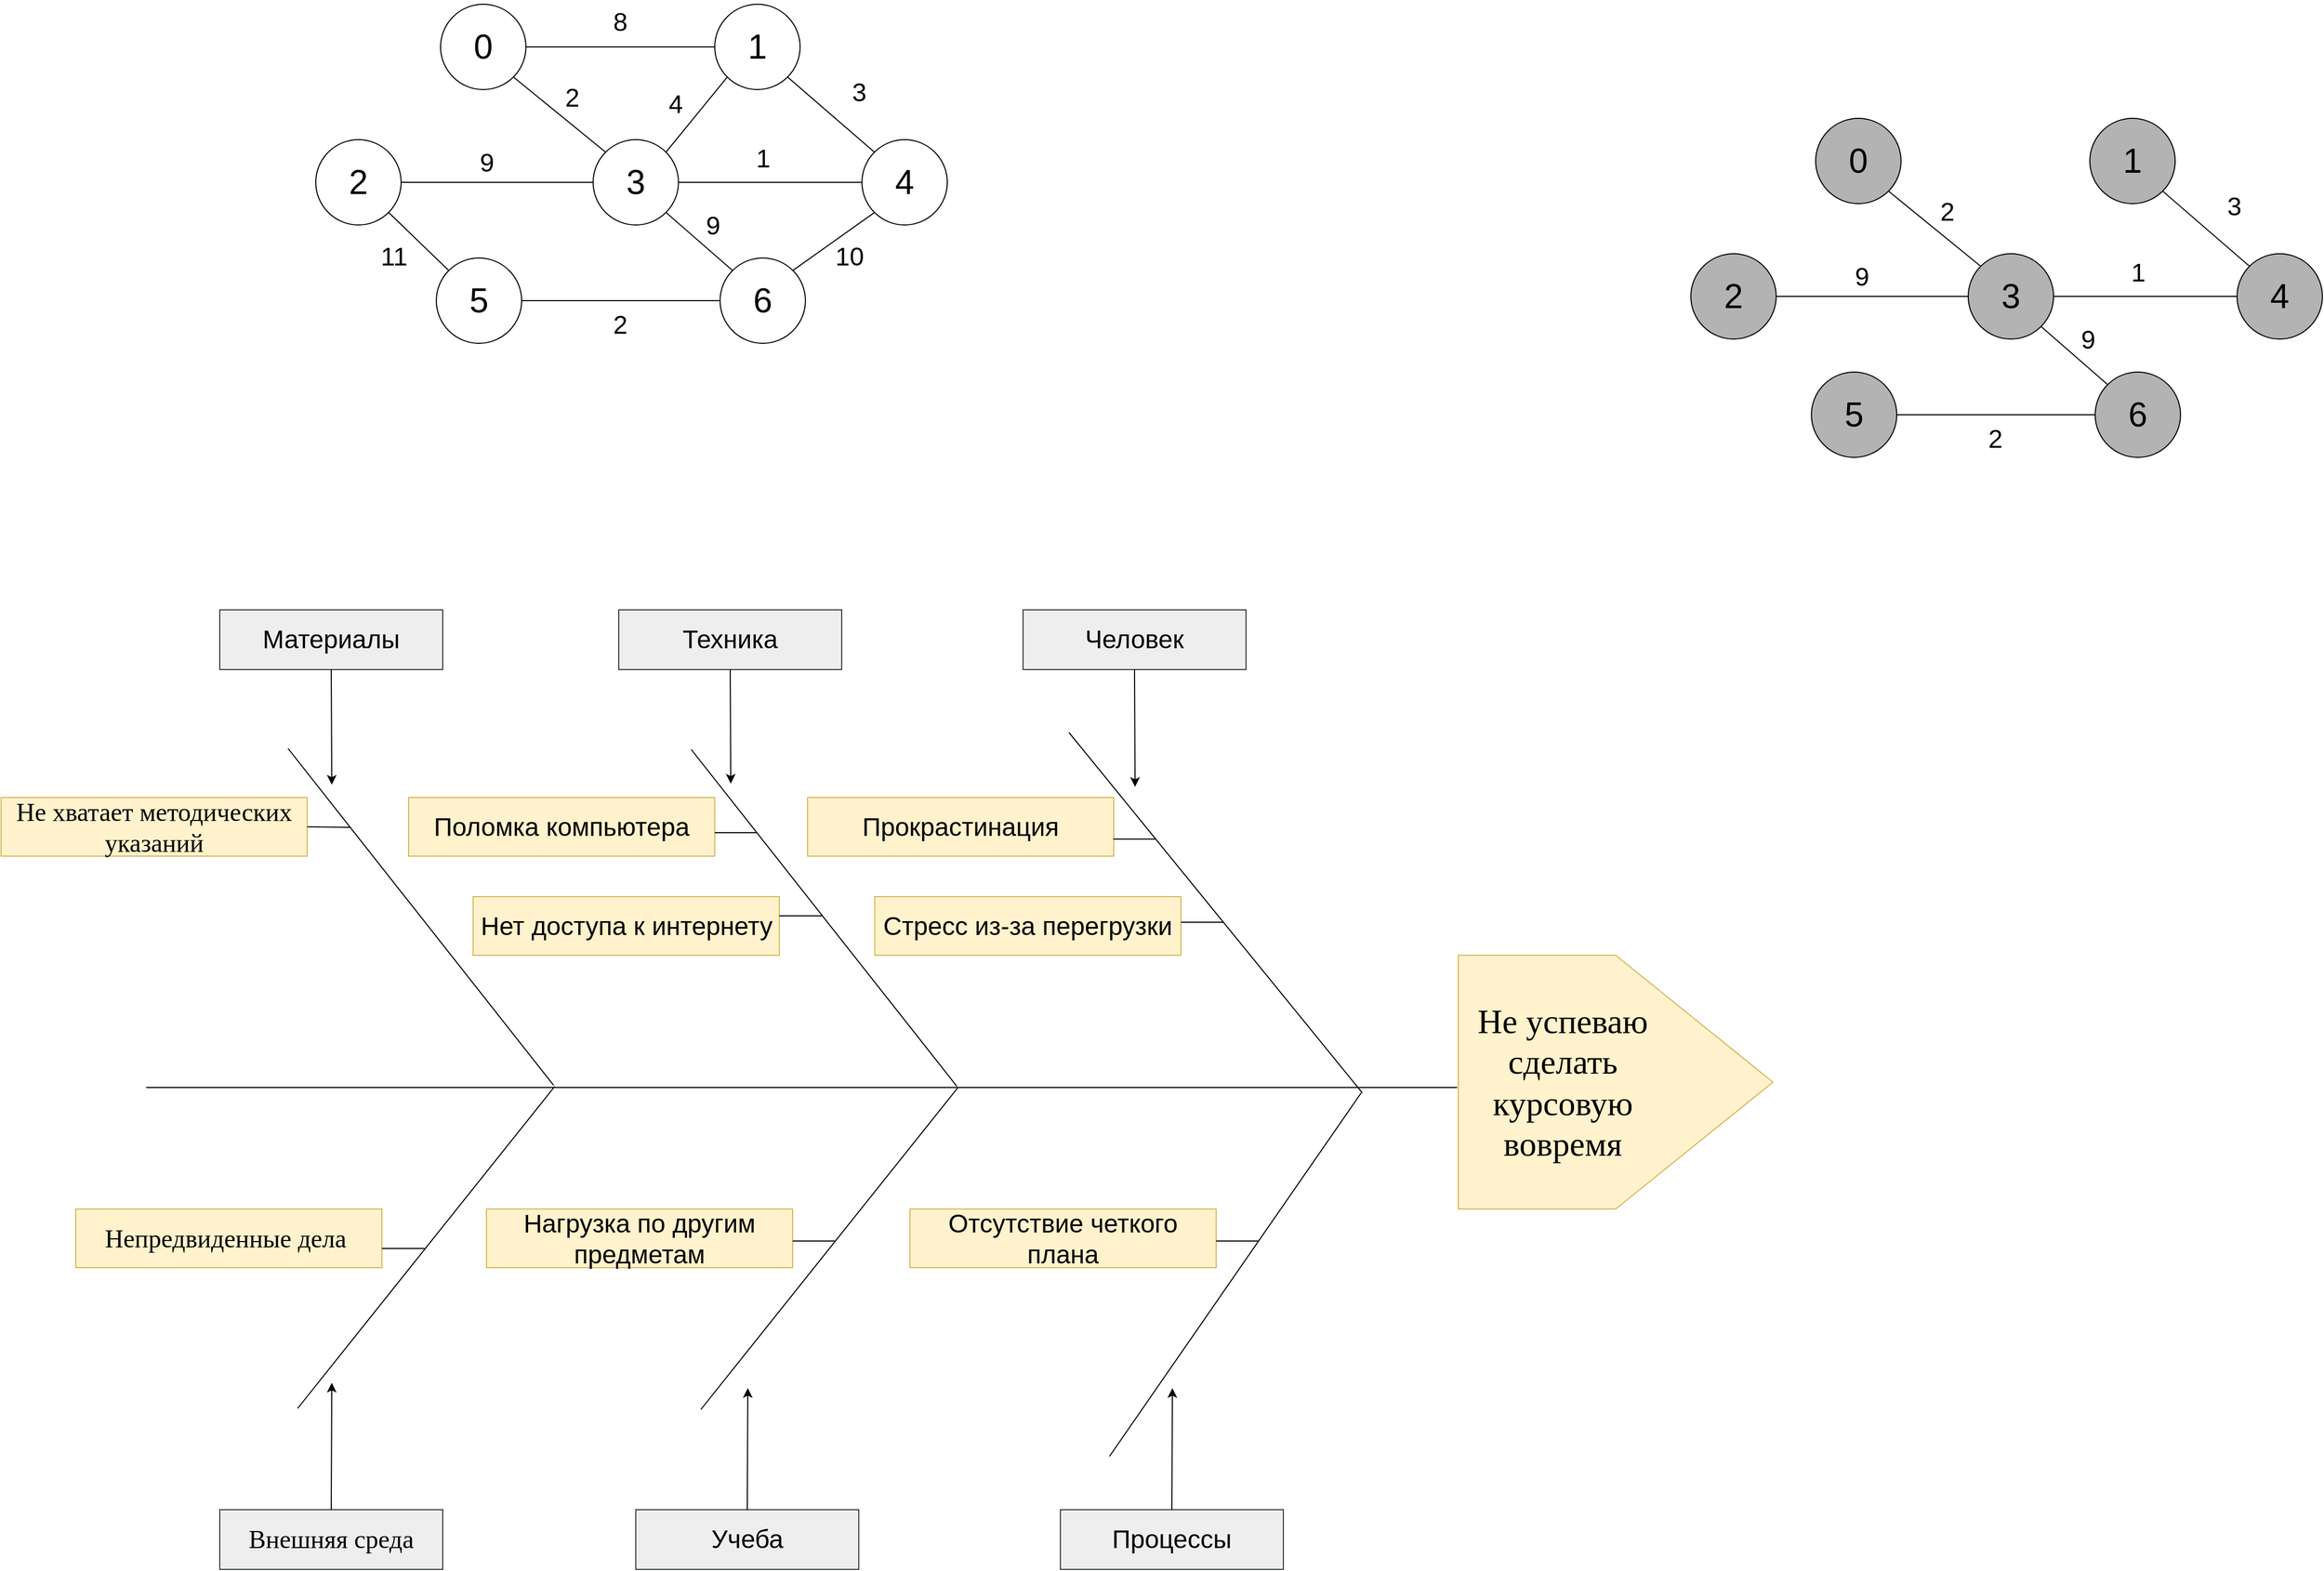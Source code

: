 <mxfile version="26.2.14">
  <diagram name="Страница — 1" id="OStHVFk9USLFTv-ojTJA">
    <mxGraphModel dx="2437" dy="1094" grid="0" gridSize="10" guides="1" tooltips="1" connect="1" arrows="1" fold="1" page="0" pageScale="1" pageWidth="827" pageHeight="1169" math="0" shadow="0">
      <root>
        <mxCell id="0" />
        <mxCell id="1" parent="0" />
        <mxCell id="dWeLDydx8X5OgZtiq1Zd-14" style="edgeStyle=orthogonalEdgeStyle;rounded=0;orthogonalLoop=1;jettySize=auto;html=1;exitX=1;exitY=0.5;exitDx=0;exitDy=0;entryX=0;entryY=0.5;entryDx=0;entryDy=0;endArrow=none;startFill=0;" parent="1" source="dWeLDydx8X5OgZtiq1Zd-1" target="dWeLDydx8X5OgZtiq1Zd-2" edge="1">
          <mxGeometry relative="1" as="geometry" />
        </mxCell>
        <mxCell id="dWeLDydx8X5OgZtiq1Zd-1" value="&lt;font style=&quot;font-size: 32px;&quot;&gt;0&lt;/font&gt;" style="ellipse;whiteSpace=wrap;html=1;aspect=fixed;" parent="1" vertex="1">
          <mxGeometry x="180" y="133" width="80" height="80" as="geometry" />
        </mxCell>
        <mxCell id="dWeLDydx8X5OgZtiq1Zd-2" value="&lt;span style=&quot;font-size: 32px;&quot;&gt;1&lt;/span&gt;" style="ellipse;whiteSpace=wrap;html=1;aspect=fixed;" parent="1" vertex="1">
          <mxGeometry x="437" y="133" width="80" height="80" as="geometry" />
        </mxCell>
        <mxCell id="dWeLDydx8X5OgZtiq1Zd-9" style="edgeStyle=orthogonalEdgeStyle;rounded=0;orthogonalLoop=1;jettySize=auto;html=1;exitX=0;exitY=0.5;exitDx=0;exitDy=0;entryX=1;entryY=0.5;entryDx=0;entryDy=0;endArrow=none;startFill=0;" parent="1" source="dWeLDydx8X5OgZtiq1Zd-3" target="dWeLDydx8X5OgZtiq1Zd-4" edge="1">
          <mxGeometry relative="1" as="geometry" />
        </mxCell>
        <mxCell id="dWeLDydx8X5OgZtiq1Zd-18" style="edgeStyle=orthogonalEdgeStyle;rounded=0;orthogonalLoop=1;jettySize=auto;html=1;exitX=1;exitY=0.5;exitDx=0;exitDy=0;entryX=0;entryY=0.5;entryDx=0;entryDy=0;endArrow=none;startFill=0;" parent="1" source="dWeLDydx8X5OgZtiq1Zd-3" target="dWeLDydx8X5OgZtiq1Zd-7" edge="1">
          <mxGeometry relative="1" as="geometry" />
        </mxCell>
        <mxCell id="dWeLDydx8X5OgZtiq1Zd-3" value="&lt;span style=&quot;font-size: 32px;&quot;&gt;3&lt;/span&gt;" style="ellipse;whiteSpace=wrap;html=1;aspect=fixed;" parent="1" vertex="1">
          <mxGeometry x="323" y="260" width="80" height="80" as="geometry" />
        </mxCell>
        <mxCell id="dWeLDydx8X5OgZtiq1Zd-4" value="&lt;span style=&quot;font-size: 32px;&quot;&gt;2&lt;/span&gt;" style="ellipse;whiteSpace=wrap;html=1;aspect=fixed;" parent="1" vertex="1">
          <mxGeometry x="63" y="260" width="80" height="80" as="geometry" />
        </mxCell>
        <mxCell id="dWeLDydx8X5OgZtiq1Zd-5" value="&lt;span style=&quot;font-size: 32px;&quot;&gt;6&lt;/span&gt;" style="ellipse;whiteSpace=wrap;html=1;aspect=fixed;" parent="1" vertex="1">
          <mxGeometry x="442" y="371" width="80" height="80" as="geometry" />
        </mxCell>
        <mxCell id="dWeLDydx8X5OgZtiq1Zd-20" style="edgeStyle=orthogonalEdgeStyle;rounded=0;orthogonalLoop=1;jettySize=auto;html=1;exitX=1;exitY=0.5;exitDx=0;exitDy=0;entryX=0;entryY=0.5;entryDx=0;entryDy=0;endArrow=none;startFill=0;" parent="1" source="dWeLDydx8X5OgZtiq1Zd-6" target="dWeLDydx8X5OgZtiq1Zd-5" edge="1">
          <mxGeometry relative="1" as="geometry" />
        </mxCell>
        <mxCell id="dWeLDydx8X5OgZtiq1Zd-6" value="&lt;span style=&quot;font-size: 32px;&quot;&gt;5&lt;/span&gt;" style="ellipse;whiteSpace=wrap;html=1;aspect=fixed;" parent="1" vertex="1">
          <mxGeometry x="176" y="371" width="80" height="80" as="geometry" />
        </mxCell>
        <mxCell id="dWeLDydx8X5OgZtiq1Zd-7" value="&lt;span style=&quot;font-size: 32px;&quot;&gt;4&lt;/span&gt;" style="ellipse;whiteSpace=wrap;html=1;aspect=fixed;" parent="1" vertex="1">
          <mxGeometry x="575" y="260" width="80" height="80" as="geometry" />
        </mxCell>
        <mxCell id="dWeLDydx8X5OgZtiq1Zd-13" value="" style="endArrow=none;html=1;rounded=0;entryX=0;entryY=0;entryDx=0;entryDy=0;exitX=1;exitY=1;exitDx=0;exitDy=0;startFill=0;" parent="1" source="dWeLDydx8X5OgZtiq1Zd-1" target="dWeLDydx8X5OgZtiq1Zd-3" edge="1">
          <mxGeometry width="50" height="50" relative="1" as="geometry">
            <mxPoint x="267" y="240" as="sourcePoint" />
            <mxPoint x="317" y="190" as="targetPoint" />
          </mxGeometry>
        </mxCell>
        <mxCell id="dWeLDydx8X5OgZtiq1Zd-15" value="" style="endArrow=none;html=1;rounded=0;exitX=1;exitY=0;exitDx=0;exitDy=0;entryX=0;entryY=1;entryDx=0;entryDy=0;startFill=0;" parent="1" source="dWeLDydx8X5OgZtiq1Zd-3" target="dWeLDydx8X5OgZtiq1Zd-2" edge="1">
          <mxGeometry width="50" height="50" relative="1" as="geometry">
            <mxPoint x="403" y="255" as="sourcePoint" />
            <mxPoint x="453" y="205" as="targetPoint" />
          </mxGeometry>
        </mxCell>
        <mxCell id="dWeLDydx8X5OgZtiq1Zd-16" value="" style="endArrow=none;html=1;rounded=0;entryX=1;entryY=1;entryDx=0;entryDy=0;exitX=0;exitY=0;exitDx=0;exitDy=0;startFill=0;" parent="1" source="dWeLDydx8X5OgZtiq1Zd-7" target="dWeLDydx8X5OgZtiq1Zd-2" edge="1">
          <mxGeometry width="50" height="50" relative="1" as="geometry">
            <mxPoint x="517" y="266" as="sourcePoint" />
            <mxPoint x="567" y="216" as="targetPoint" />
          </mxGeometry>
        </mxCell>
        <mxCell id="dWeLDydx8X5OgZtiq1Zd-17" value="" style="endArrow=none;html=1;rounded=0;entryX=1;entryY=0;entryDx=0;entryDy=0;exitX=0;exitY=1;exitDx=0;exitDy=0;startFill=0;" parent="1" source="dWeLDydx8X5OgZtiq1Zd-7" target="dWeLDydx8X5OgZtiq1Zd-5" edge="1">
          <mxGeometry width="50" height="50" relative="1" as="geometry">
            <mxPoint x="523" y="358" as="sourcePoint" />
            <mxPoint x="573" y="308" as="targetPoint" />
          </mxGeometry>
        </mxCell>
        <mxCell id="dWeLDydx8X5OgZtiq1Zd-19" value="" style="endArrow=none;html=1;rounded=0;exitX=1;exitY=1;exitDx=0;exitDy=0;entryX=0;entryY=0;entryDx=0;entryDy=0;startFill=0;" parent="1" source="dWeLDydx8X5OgZtiq1Zd-3" target="dWeLDydx8X5OgZtiq1Zd-5" edge="1">
          <mxGeometry width="50" height="50" relative="1" as="geometry">
            <mxPoint x="430" y="396" as="sourcePoint" />
            <mxPoint x="480" y="346" as="targetPoint" />
          </mxGeometry>
        </mxCell>
        <mxCell id="dWeLDydx8X5OgZtiq1Zd-21" value="" style="endArrow=none;html=1;rounded=0;exitX=1;exitY=1;exitDx=0;exitDy=0;entryX=0;entryY=0;entryDx=0;entryDy=0;startFill=0;" parent="1" source="dWeLDydx8X5OgZtiq1Zd-4" target="dWeLDydx8X5OgZtiq1Zd-6" edge="1">
          <mxGeometry width="50" height="50" relative="1" as="geometry">
            <mxPoint x="102" y="396" as="sourcePoint" />
            <mxPoint x="152" y="346" as="targetPoint" />
          </mxGeometry>
        </mxCell>
        <mxCell id="zN-ctmOSF2nRcy0drpBw-1" value="&lt;span style=&quot;font-size: 24px;&quot;&gt;8&lt;/span&gt;" style="text;html=1;align=center;verticalAlign=middle;resizable=0;points=[];autosize=1;strokeColor=none;fillColor=none;" parent="1" vertex="1">
          <mxGeometry x="332" y="129" width="31" height="41" as="geometry" />
        </mxCell>
        <mxCell id="zN-ctmOSF2nRcy0drpBw-2" value="&lt;span style=&quot;font-size: 24px;&quot;&gt;2&lt;/span&gt;" style="text;html=1;align=center;verticalAlign=middle;resizable=0;points=[];autosize=1;strokeColor=none;fillColor=none;" parent="1" vertex="1">
          <mxGeometry x="287" y="200" width="31" height="41" as="geometry" />
        </mxCell>
        <mxCell id="zN-ctmOSF2nRcy0drpBw-3" value="&lt;span style=&quot;font-size: 24px;&quot;&gt;4&lt;/span&gt;" style="text;html=1;align=center;verticalAlign=middle;resizable=0;points=[];autosize=1;strokeColor=none;fillColor=none;" parent="1" vertex="1">
          <mxGeometry x="384" y="206" width="31" height="41" as="geometry" />
        </mxCell>
        <mxCell id="zN-ctmOSF2nRcy0drpBw-4" value="&lt;span style=&quot;font-size: 24px;&quot;&gt;1&lt;/span&gt;" style="text;html=1;align=center;verticalAlign=middle;resizable=0;points=[];autosize=1;strokeColor=none;fillColor=none;" parent="1" vertex="1">
          <mxGeometry x="466.5" y="257" width="31" height="41" as="geometry" />
        </mxCell>
        <mxCell id="zN-ctmOSF2nRcy0drpBw-5" value="&lt;span style=&quot;font-size: 24px;&quot;&gt;9&lt;/span&gt;" style="text;html=1;align=center;verticalAlign=middle;resizable=0;points=[];autosize=1;strokeColor=none;fillColor=none;" parent="1" vertex="1">
          <mxGeometry x="207" y="261" width="31" height="41" as="geometry" />
        </mxCell>
        <mxCell id="zN-ctmOSF2nRcy0drpBw-6" value="&lt;span style=&quot;font-size: 24px;&quot;&gt;3&lt;/span&gt;" style="text;html=1;align=center;verticalAlign=middle;resizable=0;points=[];autosize=1;strokeColor=none;fillColor=none;" parent="1" vertex="1">
          <mxGeometry x="556" y="195" width="31" height="41" as="geometry" />
        </mxCell>
        <mxCell id="zN-ctmOSF2nRcy0drpBw-7" value="&lt;span style=&quot;font-size: 24px;&quot;&gt;11&lt;/span&gt;" style="text;html=1;align=center;verticalAlign=middle;resizable=0;points=[];autosize=1;strokeColor=none;fillColor=none;" parent="1" vertex="1">
          <mxGeometry x="114" y="349" width="43" height="41" as="geometry" />
        </mxCell>
        <mxCell id="zN-ctmOSF2nRcy0drpBw-8" value="&lt;span style=&quot;font-size: 24px;&quot;&gt;2&lt;/span&gt;" style="text;html=1;align=center;verticalAlign=middle;resizable=0;points=[];autosize=1;strokeColor=none;fillColor=none;" parent="1" vertex="1">
          <mxGeometry x="332" y="413" width="31" height="41" as="geometry" />
        </mxCell>
        <mxCell id="zN-ctmOSF2nRcy0drpBw-9" value="&lt;span style=&quot;font-size: 24px;&quot;&gt;10&lt;/span&gt;" style="text;html=1;align=center;verticalAlign=middle;resizable=0;points=[];autosize=1;strokeColor=none;fillColor=none;" parent="1" vertex="1">
          <mxGeometry x="540" y="349" width="45" height="41" as="geometry" />
        </mxCell>
        <mxCell id="zN-ctmOSF2nRcy0drpBw-11" value="&lt;span style=&quot;font-size: 24px;&quot;&gt;9&lt;/span&gt;" style="text;html=1;align=center;verticalAlign=middle;resizable=0;points=[];autosize=1;strokeColor=none;fillColor=none;" parent="1" vertex="1">
          <mxGeometry x="419" y="320" width="31" height="41" as="geometry" />
        </mxCell>
        <mxCell id="zN-ctmOSF2nRcy0drpBw-13" value="&lt;font style=&quot;font-size: 32px;&quot;&gt;0&lt;/font&gt;" style="ellipse;whiteSpace=wrap;html=1;aspect=fixed;fillColor=#B3B3B3;" parent="1" vertex="1">
          <mxGeometry x="1469" y="240" width="80" height="80" as="geometry" />
        </mxCell>
        <mxCell id="zN-ctmOSF2nRcy0drpBw-14" value="&lt;span style=&quot;font-size: 32px;&quot;&gt;1&lt;/span&gt;" style="ellipse;whiteSpace=wrap;html=1;aspect=fixed;fillColor=#B3B3B3;" parent="1" vertex="1">
          <mxGeometry x="1726" y="240" width="80" height="80" as="geometry" />
        </mxCell>
        <mxCell id="zN-ctmOSF2nRcy0drpBw-15" style="edgeStyle=orthogonalEdgeStyle;rounded=0;orthogonalLoop=1;jettySize=auto;html=1;exitX=0;exitY=0.5;exitDx=0;exitDy=0;entryX=1;entryY=0.5;entryDx=0;entryDy=0;endArrow=none;startFill=0;" parent="1" source="zN-ctmOSF2nRcy0drpBw-17" target="zN-ctmOSF2nRcy0drpBw-18" edge="1">
          <mxGeometry relative="1" as="geometry" />
        </mxCell>
        <mxCell id="zN-ctmOSF2nRcy0drpBw-16" style="edgeStyle=orthogonalEdgeStyle;rounded=0;orthogonalLoop=1;jettySize=auto;html=1;exitX=1;exitY=0.5;exitDx=0;exitDy=0;entryX=0;entryY=0.5;entryDx=0;entryDy=0;endArrow=none;startFill=0;" parent="1" source="zN-ctmOSF2nRcy0drpBw-17" target="zN-ctmOSF2nRcy0drpBw-22" edge="1">
          <mxGeometry relative="1" as="geometry" />
        </mxCell>
        <mxCell id="zN-ctmOSF2nRcy0drpBw-17" value="&lt;span style=&quot;font-size: 32px;&quot;&gt;3&lt;/span&gt;" style="ellipse;whiteSpace=wrap;html=1;aspect=fixed;fillColor=#B3B3B3;" parent="1" vertex="1">
          <mxGeometry x="1612" y="367" width="80" height="80" as="geometry" />
        </mxCell>
        <mxCell id="zN-ctmOSF2nRcy0drpBw-18" value="&lt;span style=&quot;font-size: 32px;&quot;&gt;2&lt;/span&gt;" style="ellipse;whiteSpace=wrap;html=1;aspect=fixed;fillColor=#B3B3B3;" parent="1" vertex="1">
          <mxGeometry x="1352" y="367" width="80" height="80" as="geometry" />
        </mxCell>
        <mxCell id="zN-ctmOSF2nRcy0drpBw-19" value="&lt;span style=&quot;font-size: 32px;&quot;&gt;6&lt;/span&gt;" style="ellipse;whiteSpace=wrap;html=1;aspect=fixed;fillColor=#B3B3B3;" parent="1" vertex="1">
          <mxGeometry x="1731" y="478" width="80" height="80" as="geometry" />
        </mxCell>
        <mxCell id="zN-ctmOSF2nRcy0drpBw-20" style="edgeStyle=orthogonalEdgeStyle;rounded=0;orthogonalLoop=1;jettySize=auto;html=1;exitX=1;exitY=0.5;exitDx=0;exitDy=0;entryX=0;entryY=0.5;entryDx=0;entryDy=0;endArrow=none;startFill=0;" parent="1" source="zN-ctmOSF2nRcy0drpBw-21" target="zN-ctmOSF2nRcy0drpBw-19" edge="1">
          <mxGeometry relative="1" as="geometry" />
        </mxCell>
        <mxCell id="zN-ctmOSF2nRcy0drpBw-21" value="&lt;span style=&quot;font-size: 32px;&quot;&gt;5&lt;/span&gt;" style="ellipse;whiteSpace=wrap;html=1;aspect=fixed;fillColor=#B3B3B3;" parent="1" vertex="1">
          <mxGeometry x="1465" y="478" width="80" height="80" as="geometry" />
        </mxCell>
        <mxCell id="zN-ctmOSF2nRcy0drpBw-22" value="&lt;span style=&quot;font-size: 32px;&quot;&gt;4&lt;/span&gt;" style="ellipse;whiteSpace=wrap;html=1;aspect=fixed;fillColor=#B3B3B3;" parent="1" vertex="1">
          <mxGeometry x="1864" y="367" width="80" height="80" as="geometry" />
        </mxCell>
        <mxCell id="zN-ctmOSF2nRcy0drpBw-23" value="" style="endArrow=none;html=1;rounded=0;entryX=0;entryY=0;entryDx=0;entryDy=0;exitX=1;exitY=1;exitDx=0;exitDy=0;startFill=0;" parent="1" source="zN-ctmOSF2nRcy0drpBw-13" target="zN-ctmOSF2nRcy0drpBw-17" edge="1">
          <mxGeometry width="50" height="50" relative="1" as="geometry">
            <mxPoint x="1556" y="347" as="sourcePoint" />
            <mxPoint x="1606" y="297" as="targetPoint" />
          </mxGeometry>
        </mxCell>
        <mxCell id="zN-ctmOSF2nRcy0drpBw-25" value="" style="endArrow=none;html=1;rounded=0;entryX=1;entryY=1;entryDx=0;entryDy=0;exitX=0;exitY=0;exitDx=0;exitDy=0;startFill=0;" parent="1" source="zN-ctmOSF2nRcy0drpBw-22" target="zN-ctmOSF2nRcy0drpBw-14" edge="1">
          <mxGeometry width="50" height="50" relative="1" as="geometry">
            <mxPoint x="1806" y="373" as="sourcePoint" />
            <mxPoint x="1856" y="323" as="targetPoint" />
          </mxGeometry>
        </mxCell>
        <mxCell id="zN-ctmOSF2nRcy0drpBw-27" value="" style="endArrow=none;html=1;rounded=0;exitX=1;exitY=1;exitDx=0;exitDy=0;entryX=0;entryY=0;entryDx=0;entryDy=0;startFill=0;" parent="1" source="zN-ctmOSF2nRcy0drpBw-17" target="zN-ctmOSF2nRcy0drpBw-19" edge="1">
          <mxGeometry width="50" height="50" relative="1" as="geometry">
            <mxPoint x="1719" y="503" as="sourcePoint" />
            <mxPoint x="1769" y="453" as="targetPoint" />
          </mxGeometry>
        </mxCell>
        <mxCell id="zN-ctmOSF2nRcy0drpBw-30" value="&lt;span style=&quot;font-size: 24px;&quot;&gt;2&lt;/span&gt;" style="text;html=1;align=center;verticalAlign=middle;resizable=0;points=[];autosize=1;strokeColor=none;fillColor=none;" parent="1" vertex="1">
          <mxGeometry x="1576" y="307" width="31" height="41" as="geometry" />
        </mxCell>
        <mxCell id="zN-ctmOSF2nRcy0drpBw-32" value="&lt;span style=&quot;font-size: 24px;&quot;&gt;1&lt;/span&gt;" style="text;html=1;align=center;verticalAlign=middle;resizable=0;points=[];autosize=1;strokeColor=none;fillColor=none;" parent="1" vertex="1">
          <mxGeometry x="1755.5" y="364" width="31" height="41" as="geometry" />
        </mxCell>
        <mxCell id="zN-ctmOSF2nRcy0drpBw-33" value="&lt;span style=&quot;font-size: 24px;&quot;&gt;9&lt;/span&gt;" style="text;html=1;align=center;verticalAlign=middle;resizable=0;points=[];autosize=1;strokeColor=none;fillColor=none;" parent="1" vertex="1">
          <mxGeometry x="1496" y="368" width="31" height="41" as="geometry" />
        </mxCell>
        <mxCell id="zN-ctmOSF2nRcy0drpBw-34" value="&lt;span style=&quot;font-size: 24px;&quot;&gt;3&lt;/span&gt;" style="text;html=1;align=center;verticalAlign=middle;resizable=0;points=[];autosize=1;strokeColor=none;fillColor=none;" parent="1" vertex="1">
          <mxGeometry x="1845" y="302" width="31" height="41" as="geometry" />
        </mxCell>
        <mxCell id="zN-ctmOSF2nRcy0drpBw-36" value="&lt;span style=&quot;font-size: 24px;&quot;&gt;2&lt;/span&gt;" style="text;html=1;align=center;verticalAlign=middle;resizable=0;points=[];autosize=1;strokeColor=none;fillColor=none;" parent="1" vertex="1">
          <mxGeometry x="1621" y="520" width="31" height="41" as="geometry" />
        </mxCell>
        <mxCell id="zN-ctmOSF2nRcy0drpBw-38" value="&lt;span style=&quot;font-size: 24px;&quot;&gt;9&lt;/span&gt;" style="text;html=1;align=center;verticalAlign=middle;resizable=0;points=[];autosize=1;strokeColor=none;fillColor=none;" parent="1" vertex="1">
          <mxGeometry x="1708" y="427" width="31" height="41" as="geometry" />
        </mxCell>
        <mxCell id="55i71uVfm66adUf7IP-T-1" value="" style="endArrow=none;html=1;rounded=0;" edge="1" parent="1">
          <mxGeometry width="50" height="50" relative="1" as="geometry">
            <mxPoint x="-96" y="1149" as="sourcePoint" />
            <mxPoint x="1133" y="1149" as="targetPoint" />
          </mxGeometry>
        </mxCell>
        <mxCell id="55i71uVfm66adUf7IP-T-2" value="" style="endArrow=none;html=1;rounded=0;" edge="1" parent="1">
          <mxGeometry width="50" height="50" relative="1" as="geometry">
            <mxPoint x="769" y="816" as="sourcePoint" />
            <mxPoint x="1044" y="1154" as="targetPoint" />
          </mxGeometry>
        </mxCell>
        <mxCell id="55i71uVfm66adUf7IP-T-3" value="" style="endArrow=none;html=1;rounded=0;" edge="1" parent="1">
          <mxGeometry width="50" height="50" relative="1" as="geometry">
            <mxPoint x="664" y="1148" as="sourcePoint" />
            <mxPoint x="415" y="832" as="targetPoint" />
          </mxGeometry>
        </mxCell>
        <mxCell id="55i71uVfm66adUf7IP-T-4" value="" style="verticalLabelPosition=bottom;verticalAlign=top;html=1;shape=offPageConnector;rounded=0;size=0.5;direction=north;fillColor=#fff2cc;strokeColor=#d6b656;" vertex="1" parent="1">
          <mxGeometry x="1134" y="1025" width="295" height="238" as="geometry" />
        </mxCell>
        <mxCell id="55i71uVfm66adUf7IP-T-5" value="" style="endArrow=none;html=1;rounded=0;" edge="1" parent="1">
          <mxGeometry width="50" height="50" relative="1" as="geometry">
            <mxPoint x="1043" y="1154" as="sourcePoint" />
            <mxPoint x="807" y="1495" as="targetPoint" />
          </mxGeometry>
        </mxCell>
        <mxCell id="55i71uVfm66adUf7IP-T-6" value="" style="endArrow=none;html=1;rounded=0;" edge="1" parent="1">
          <mxGeometry width="50" height="50" relative="1" as="geometry">
            <mxPoint x="424" y="1451" as="sourcePoint" />
            <mxPoint x="665" y="1149" as="targetPoint" />
          </mxGeometry>
        </mxCell>
        <mxCell id="55i71uVfm66adUf7IP-T-7" value="" style="endArrow=none;html=1;rounded=0;" edge="1" parent="1">
          <mxGeometry width="50" height="50" relative="1" as="geometry">
            <mxPoint x="286" y="1147" as="sourcePoint" />
            <mxPoint x="37" y="831" as="targetPoint" />
          </mxGeometry>
        </mxCell>
        <mxCell id="55i71uVfm66adUf7IP-T-8" value="" style="endArrow=none;html=1;rounded=0;" edge="1" parent="1">
          <mxGeometry width="50" height="50" relative="1" as="geometry">
            <mxPoint x="46" y="1450" as="sourcePoint" />
            <mxPoint x="287" y="1148" as="targetPoint" />
          </mxGeometry>
        </mxCell>
        <mxCell id="55i71uVfm66adUf7IP-T-9" value="&lt;span style=&quot;font-family: &amp;quot;Times New Roman&amp;quot;, serif;&quot;&gt;&lt;font style=&quot;font-size: 32px;&quot;&gt;Не успеваю сделать курсовую&lt;/font&gt;&lt;/span&gt;&lt;div&gt;&lt;span style=&quot;font-family: &amp;quot;Times New Roman&amp;quot;, serif;&quot;&gt;&lt;font style=&quot;font-size: 32px;&quot;&gt;вовремя&lt;/font&gt;&lt;/span&gt;&lt;/div&gt;" style="text;html=1;align=center;verticalAlign=middle;whiteSpace=wrap;rounded=0;" vertex="1" parent="1">
          <mxGeometry x="1149" y="1050.5" width="166" height="187" as="geometry" />
        </mxCell>
        <mxCell id="55i71uVfm66adUf7IP-T-10" value="&lt;font style=&quot;font-size: 24px;&quot;&gt;Человек&lt;/font&gt;" style="rounded=0;whiteSpace=wrap;html=1;fillColor=#eeeeee;strokeColor=#36393d;" vertex="1" parent="1">
          <mxGeometry x="726" y="701" width="209" height="56" as="geometry" />
        </mxCell>
        <mxCell id="55i71uVfm66adUf7IP-T-11" value="" style="endArrow=classic;html=1;rounded=0;exitX=0.5;exitY=1;exitDx=0;exitDy=0;" edge="1" parent="1" source="55i71uVfm66adUf7IP-T-10">
          <mxGeometry width="50" height="50" relative="1" as="geometry">
            <mxPoint x="640" y="1141" as="sourcePoint" />
            <mxPoint x="831" y="867" as="targetPoint" />
          </mxGeometry>
        </mxCell>
        <mxCell id="55i71uVfm66adUf7IP-T-12" value="&lt;span style=&quot;font-size: 24px;&quot;&gt;Процессы&lt;/span&gt;" style="rounded=0;whiteSpace=wrap;html=1;fillColor=#eeeeee;strokeColor=#36393d;" vertex="1" parent="1">
          <mxGeometry x="761" y="1545" width="209" height="56" as="geometry" />
        </mxCell>
        <mxCell id="55i71uVfm66adUf7IP-T-13" value="" style="endArrow=classic;html=1;rounded=0;exitX=0.5;exitY=0;exitDx=0;exitDy=0;" edge="1" parent="1" source="55i71uVfm66adUf7IP-T-12">
          <mxGeometry width="50" height="50" relative="1" as="geometry">
            <mxPoint x="944.0" y="1448" as="sourcePoint" />
            <mxPoint x="866" y="1431" as="targetPoint" />
          </mxGeometry>
        </mxCell>
        <mxCell id="55i71uVfm66adUf7IP-T-14" value="&lt;span style=&quot;font-size: 24px;&quot;&gt;Материалы&lt;/span&gt;" style="rounded=0;whiteSpace=wrap;html=1;fillColor=#eeeeee;strokeColor=#36393d;" vertex="1" parent="1">
          <mxGeometry x="-27" y="701" width="209" height="56" as="geometry" />
        </mxCell>
        <mxCell id="55i71uVfm66adUf7IP-T-15" value="" style="endArrow=classic;html=1;rounded=0;exitX=0.5;exitY=1;exitDx=0;exitDy=0;" edge="1" parent="1" source="55i71uVfm66adUf7IP-T-14">
          <mxGeometry width="50" height="50" relative="1" as="geometry">
            <mxPoint x="-113" y="1141" as="sourcePoint" />
            <mxPoint x="78" y="865" as="targetPoint" />
          </mxGeometry>
        </mxCell>
        <mxCell id="55i71uVfm66adUf7IP-T-16" value="&lt;span style=&quot;font-size: 24px;&quot;&gt;Техника&lt;/span&gt;" style="rounded=0;whiteSpace=wrap;html=1;fillColor=#eeeeee;strokeColor=#36393d;" vertex="1" parent="1">
          <mxGeometry x="347" y="701" width="209" height="56" as="geometry" />
        </mxCell>
        <mxCell id="55i71uVfm66adUf7IP-T-17" value="" style="endArrow=classic;html=1;rounded=0;exitX=0.5;exitY=1;exitDx=0;exitDy=0;" edge="1" parent="1" source="55i71uVfm66adUf7IP-T-16">
          <mxGeometry width="50" height="50" relative="1" as="geometry">
            <mxPoint x="261" y="1141" as="sourcePoint" />
            <mxPoint x="452" y="864" as="targetPoint" />
          </mxGeometry>
        </mxCell>
        <mxCell id="55i71uVfm66adUf7IP-T-18" value="&lt;span style=&quot;font-family: &amp;quot;Times New Roman&amp;quot;, serif;&quot;&gt;&lt;font style=&quot;font-size: 24px;&quot;&gt;Внешняя среда&lt;/font&gt;&lt;/span&gt;" style="rounded=0;whiteSpace=wrap;html=1;fillColor=#eeeeee;strokeColor=#36393d;" vertex="1" parent="1">
          <mxGeometry x="-27" y="1545" width="209" height="56" as="geometry" />
        </mxCell>
        <mxCell id="55i71uVfm66adUf7IP-T-19" value="" style="endArrow=classic;html=1;rounded=0;exitX=0.5;exitY=0;exitDx=0;exitDy=0;" edge="1" parent="1" source="55i71uVfm66adUf7IP-T-18">
          <mxGeometry width="50" height="50" relative="1" as="geometry">
            <mxPoint x="156.0" y="1448" as="sourcePoint" />
            <mxPoint x="78" y="1426" as="targetPoint" />
          </mxGeometry>
        </mxCell>
        <mxCell id="55i71uVfm66adUf7IP-T-20" value="&lt;span style=&quot;font-family: &amp;quot;Times New Roman&amp;quot;, serif;&quot;&gt;&lt;font style=&quot;font-size: 24px;&quot;&gt;Не хватает методических указаний&lt;/font&gt;&lt;/span&gt;" style="rounded=0;whiteSpace=wrap;html=1;fillColor=#fff2cc;strokeColor=#d6b656;" vertex="1" parent="1">
          <mxGeometry x="-232" y="877" width="287" height="55" as="geometry" />
        </mxCell>
        <mxCell id="55i71uVfm66adUf7IP-T-21" value="&lt;font style=&quot;font-size: 24px;&quot;&gt;Прокрастинация&lt;/font&gt;" style="rounded=0;whiteSpace=wrap;html=1;fillColor=#fff2cc;strokeColor=#d6b656;" vertex="1" parent="1">
          <mxGeometry x="524" y="877" width="287" height="55" as="geometry" />
        </mxCell>
        <mxCell id="55i71uVfm66adUf7IP-T-22" value="&lt;font style=&quot;font-size: 24px;&quot;&gt;&lt;span class=&quot;_fadeIn_m1hgl_8&quot;&gt;Стресс &lt;/span&gt;&lt;span class=&quot;_fadeIn_m1hgl_8&quot;&gt;из-&lt;/span&gt;&lt;span class=&quot;_fadeIn_m1hgl_8&quot;&gt;за &lt;/span&gt;&lt;span class=&quot;_fadeIn_m1hgl_8&quot;&gt;перегрузки&lt;/span&gt;&lt;/font&gt;" style="rounded=0;whiteSpace=wrap;html=1;fillColor=#fff2cc;strokeColor=#d6b656;" vertex="1" parent="1">
          <mxGeometry x="587" y="970" width="287" height="55" as="geometry" />
        </mxCell>
        <mxCell id="55i71uVfm66adUf7IP-T-23" value="&lt;font style=&quot;font-size: 24px;&quot;&gt;&lt;span style=&quot;&quot; class=&quot;_fadeIn_m1hgl_8&quot;&gt;Поломка &lt;/span&gt;&lt;span style=&quot;&quot; class=&quot;_fadeIn_m1hgl_8&quot;&gt;компьютера&lt;/span&gt;&lt;/font&gt;" style="rounded=0;whiteSpace=wrap;html=1;fillColor=#fff2cc;strokeColor=#d6b656;" vertex="1" parent="1">
          <mxGeometry x="150" y="877" width="287" height="55" as="geometry" />
        </mxCell>
        <mxCell id="55i71uVfm66adUf7IP-T-24" value="&lt;font style=&quot;font-size: 24px;&quot;&gt;&lt;span class=&quot;_fadeIn_m1hgl_8&quot;&gt;Нет &lt;/span&gt;&lt;span class=&quot;_fadeIn_m1hgl_8&quot;&gt;доступа &lt;/span&gt;&lt;span class=&quot;_fadeIn_m1hgl_8&quot;&gt;к &lt;/span&gt;&lt;span class=&quot;_fadeIn_m1hgl_8&quot;&gt;интернету&lt;/span&gt;&lt;/font&gt;" style="rounded=0;whiteSpace=wrap;html=1;fillColor=#fff2cc;strokeColor=#d6b656;" vertex="1" parent="1">
          <mxGeometry x="210.5" y="970" width="287" height="55" as="geometry" />
        </mxCell>
        <mxCell id="55i71uVfm66adUf7IP-T-25" value="&lt;font style=&quot;font-size: 24px;&quot;&gt;&lt;span class=&quot;_fadeIn_m1hgl_8&quot;&gt;Отсутствие &lt;/span&gt;&lt;span class=&quot;_fadeIn_m1hgl_8&quot;&gt;четкого &lt;/span&gt;&lt;span class=&quot;_fadeIn_m1hgl_8&quot;&gt;плана&lt;/span&gt;&lt;/font&gt;" style="rounded=0;whiteSpace=wrap;html=1;fillColor=#fff2cc;strokeColor=#d6b656;" vertex="1" parent="1">
          <mxGeometry x="620" y="1263" width="287" height="55" as="geometry" />
        </mxCell>
        <mxCell id="55i71uVfm66adUf7IP-T-26" value="&lt;span style=&quot;font-family: &amp;quot;Times New Roman&amp;quot;, serif;&quot;&gt;&lt;font style=&quot;font-size: 24px;&quot;&gt;Непредвиденные дела&amp;nbsp;&lt;/font&gt;&lt;/span&gt;" style="rounded=0;whiteSpace=wrap;html=1;fillColor=#fff2cc;strokeColor=#d6b656;" vertex="1" parent="1">
          <mxGeometry x="-162" y="1263" width="287" height="55" as="geometry" />
        </mxCell>
        <mxCell id="55i71uVfm66adUf7IP-T-27" value="" style="endArrow=none;html=1;rounded=0;exitX=1;exitY=0.5;exitDx=0;exitDy=0;" edge="1" parent="1" source="55i71uVfm66adUf7IP-T-20">
          <mxGeometry width="50" height="50" relative="1" as="geometry">
            <mxPoint x="587" y="1038" as="sourcePoint" />
            <mxPoint x="95" y="905" as="targetPoint" />
          </mxGeometry>
        </mxCell>
        <mxCell id="55i71uVfm66adUf7IP-T-28" value="" style="endArrow=none;html=1;rounded=0;exitX=1;exitY=0.5;exitDx=0;exitDy=0;" edge="1" parent="1">
          <mxGeometry width="50" height="50" relative="1" as="geometry">
            <mxPoint x="437" y="910" as="sourcePoint" />
            <mxPoint x="477" y="910" as="targetPoint" />
          </mxGeometry>
        </mxCell>
        <mxCell id="55i71uVfm66adUf7IP-T-29" value="" style="endArrow=none;html=1;rounded=0;exitX=1;exitY=0.5;exitDx=0;exitDy=0;" edge="1" parent="1">
          <mxGeometry width="50" height="50" relative="1" as="geometry">
            <mxPoint x="497.5" y="988" as="sourcePoint" />
            <mxPoint x="537.5" y="988" as="targetPoint" />
          </mxGeometry>
        </mxCell>
        <mxCell id="55i71uVfm66adUf7IP-T-30" value="" style="endArrow=none;html=1;rounded=0;exitX=1;exitY=0.5;exitDx=0;exitDy=0;" edge="1" parent="1">
          <mxGeometry width="50" height="50" relative="1" as="geometry">
            <mxPoint x="810.5" y="916" as="sourcePoint" />
            <mxPoint x="850.5" y="916" as="targetPoint" />
          </mxGeometry>
        </mxCell>
        <mxCell id="55i71uVfm66adUf7IP-T-31" value="" style="endArrow=none;html=1;rounded=0;exitX=1;exitY=0.5;exitDx=0;exitDy=0;" edge="1" parent="1">
          <mxGeometry width="50" height="50" relative="1" as="geometry">
            <mxPoint x="874" y="994" as="sourcePoint" />
            <mxPoint x="914" y="994" as="targetPoint" />
          </mxGeometry>
        </mxCell>
        <mxCell id="55i71uVfm66adUf7IP-T-32" value="" style="endArrow=none;html=1;rounded=0;exitX=1;exitY=0.5;exitDx=0;exitDy=0;" edge="1" parent="1">
          <mxGeometry width="50" height="50" relative="1" as="geometry">
            <mxPoint x="907" y="1293" as="sourcePoint" />
            <mxPoint x="947" y="1293" as="targetPoint" />
          </mxGeometry>
        </mxCell>
        <mxCell id="55i71uVfm66adUf7IP-T-33" value="" style="endArrow=none;html=1;rounded=0;exitX=1;exitY=0.5;exitDx=0;exitDy=0;" edge="1" parent="1">
          <mxGeometry width="50" height="50" relative="1" as="geometry">
            <mxPoint x="125" y="1300" as="sourcePoint" />
            <mxPoint x="165" y="1300" as="targetPoint" />
          </mxGeometry>
        </mxCell>
        <mxCell id="55i71uVfm66adUf7IP-T-34" value="&lt;span style=&quot;font-size: 24px;&quot;&gt;Учеба&lt;/span&gt;" style="rounded=0;whiteSpace=wrap;html=1;fillColor=#eeeeee;strokeColor=#36393d;" vertex="1" parent="1">
          <mxGeometry x="363" y="1545" width="209" height="56" as="geometry" />
        </mxCell>
        <mxCell id="55i71uVfm66adUf7IP-T-35" value="" style="endArrow=classic;html=1;rounded=0;exitX=0.5;exitY=0;exitDx=0;exitDy=0;" edge="1" parent="1" source="55i71uVfm66adUf7IP-T-34">
          <mxGeometry width="50" height="50" relative="1" as="geometry">
            <mxPoint x="546.0" y="1448" as="sourcePoint" />
            <mxPoint x="468" y="1431" as="targetPoint" />
          </mxGeometry>
        </mxCell>
        <mxCell id="55i71uVfm66adUf7IP-T-36" value="&lt;span style=&quot;font-size: 24px;&quot;&gt;Нагрузка по другим предметам&lt;/span&gt;" style="rounded=0;whiteSpace=wrap;html=1;fillColor=#fff2cc;strokeColor=#d6b656;" vertex="1" parent="1">
          <mxGeometry x="223" y="1263" width="287" height="55" as="geometry" />
        </mxCell>
        <mxCell id="55i71uVfm66adUf7IP-T-37" value="" style="endArrow=none;html=1;rounded=0;exitX=1;exitY=0.5;exitDx=0;exitDy=0;" edge="1" parent="1">
          <mxGeometry width="50" height="50" relative="1" as="geometry">
            <mxPoint x="510" y="1293" as="sourcePoint" />
            <mxPoint x="550" y="1293" as="targetPoint" />
          </mxGeometry>
        </mxCell>
      </root>
    </mxGraphModel>
  </diagram>
</mxfile>
